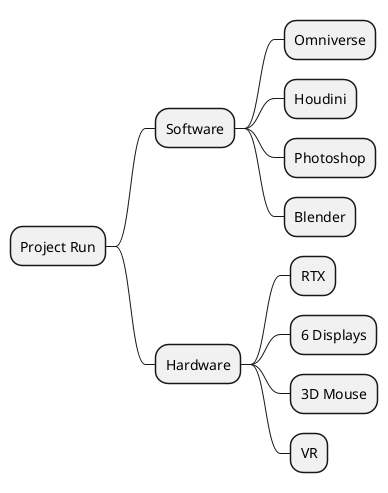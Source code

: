 @startmindmap
* Project Run
** Software
*** Omniverse
*** Houdini
*** Photoshop
*** Blender
** Hardware
*** RTX
*** 6 Displays
*** 3D Mouse
*** VR
@endmindmap